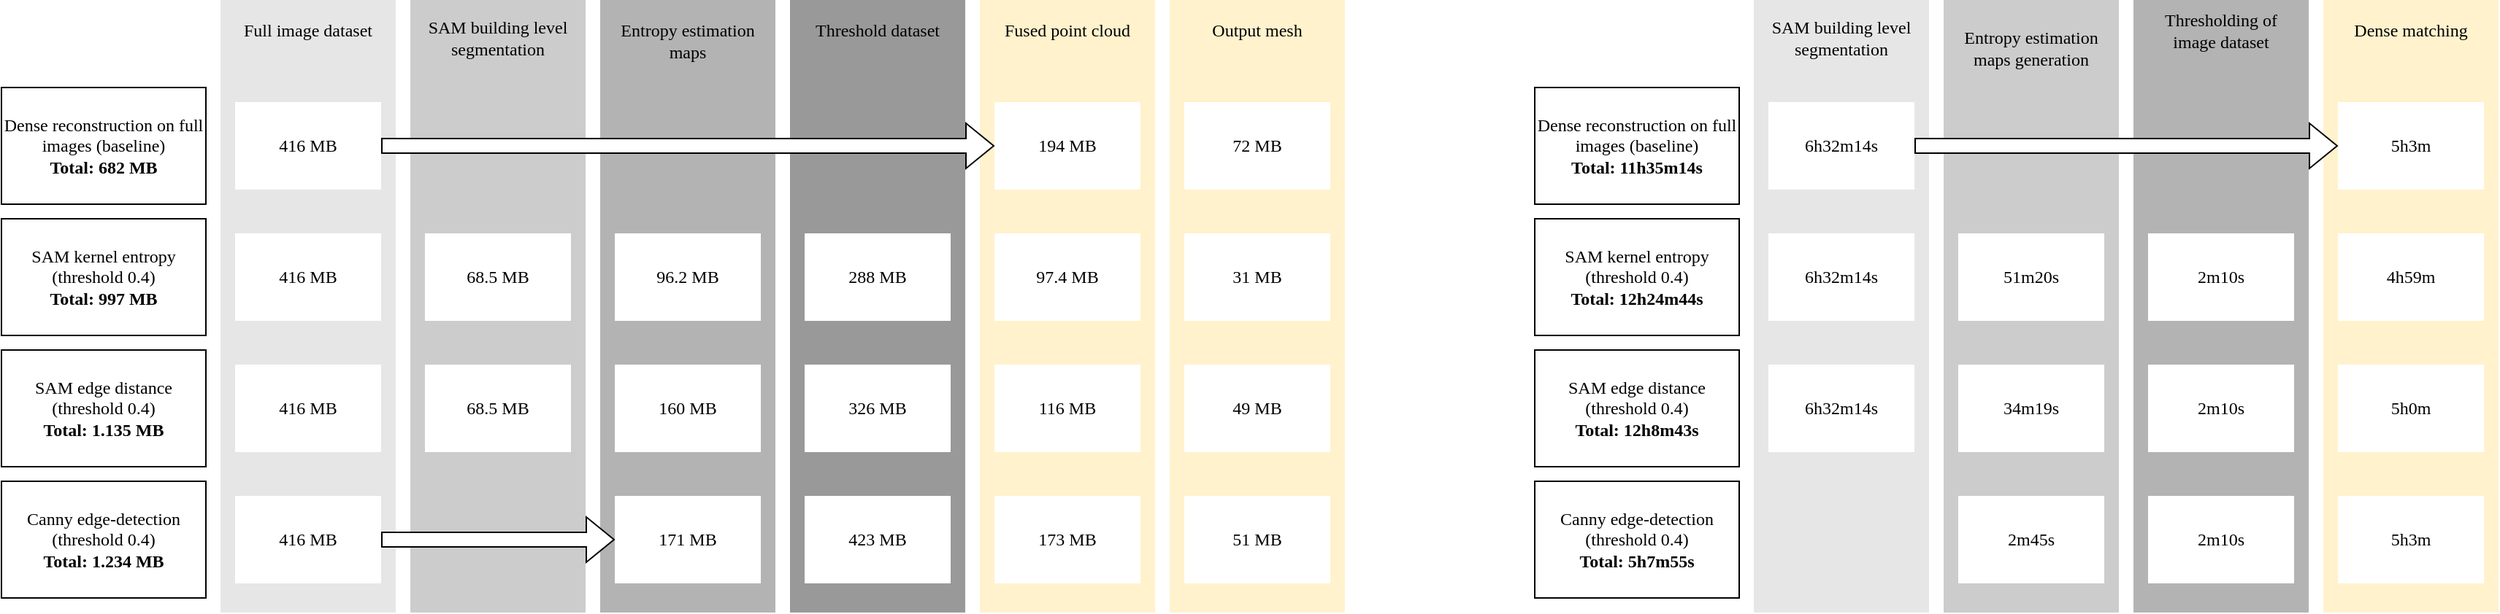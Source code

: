 <mxfile version="27.1.1">
  <diagram name="Pagina-1" id="PibKywe-5QiRDJx1qr3u">
    <mxGraphModel dx="2492" dy="863" grid="1" gridSize="10" guides="1" tooltips="1" connect="1" arrows="1" fold="1" page="1" pageScale="1" pageWidth="827" pageHeight="1169" math="0" shadow="0">
      <root>
        <mxCell id="0" />
        <mxCell id="1" parent="0" />
        <mxCell id="xroMDl2wZrzxg8p3OMbO-1" value="&lt;div style=&quot;text-align: justify;&quot;&gt;&lt;br&gt;&lt;/div&gt;" style="rounded=0;whiteSpace=wrap;html=1;fillColor=#E6E6E6;strokeColor=none;" vertex="1" parent="1">
          <mxGeometry x="90" y="60" width="120" height="420" as="geometry" />
        </mxCell>
        <mxCell id="xroMDl2wZrzxg8p3OMbO-2" value="&lt;font data-font-src=&quot;https://fonts.googleapis.com/css?family=montserrat&quot; face=&quot;montserrat&quot;&gt;Full image dataset&lt;/font&gt;" style="text;html=1;align=center;verticalAlign=middle;whiteSpace=wrap;rounded=0;" vertex="1" parent="1">
          <mxGeometry x="100" y="66" width="100" height="30" as="geometry" />
        </mxCell>
        <mxCell id="xroMDl2wZrzxg8p3OMbO-3" value="&lt;div style=&quot;text-align: justify;&quot;&gt;&lt;br&gt;&lt;/div&gt;" style="rounded=0;whiteSpace=wrap;html=1;fillColor=#CCCCCC;strokeColor=none;" vertex="1" parent="1">
          <mxGeometry x="220" y="60" width="120" height="420" as="geometry" />
        </mxCell>
        <mxCell id="xroMDl2wZrzxg8p3OMbO-4" value="&lt;font data-font-src=&quot;https://fonts.googleapis.com/css?family=montserrat&quot; face=&quot;montserrat&quot;&gt;SAM building level segmentation&lt;/font&gt;" style="text;html=1;align=center;verticalAlign=middle;whiteSpace=wrap;rounded=0;" vertex="1" parent="1">
          <mxGeometry x="230" y="71" width="100" height="30" as="geometry" />
        </mxCell>
        <mxCell id="xroMDl2wZrzxg8p3OMbO-5" value="&lt;div style=&quot;text-align: justify;&quot;&gt;&lt;br&gt;&lt;/div&gt;" style="rounded=0;whiteSpace=wrap;html=1;fillColor=#B3B3B3;strokeColor=none;" vertex="1" parent="1">
          <mxGeometry x="350" y="60" width="120" height="420" as="geometry" />
        </mxCell>
        <mxCell id="xroMDl2wZrzxg8p3OMbO-6" value="&lt;font data-font-src=&quot;https://fonts.googleapis.com/css?family=montserrat&quot; face=&quot;montserrat&quot;&gt;Entropy estimation maps&lt;/font&gt;" style="text;html=1;align=center;verticalAlign=middle;whiteSpace=wrap;rounded=0;" vertex="1" parent="1">
          <mxGeometry x="360" y="66" width="100" height="44" as="geometry" />
        </mxCell>
        <mxCell id="xroMDl2wZrzxg8p3OMbO-7" value="&lt;div style=&quot;text-align: justify;&quot;&gt;&lt;br&gt;&lt;/div&gt;" style="rounded=0;whiteSpace=wrap;html=1;fillColor=#999999;strokeColor=none;" vertex="1" parent="1">
          <mxGeometry x="480" y="60" width="120" height="420" as="geometry" />
        </mxCell>
        <mxCell id="xroMDl2wZrzxg8p3OMbO-8" value="&lt;font data-font-src=&quot;https://fonts.googleapis.com/css?family=montserrat&quot; face=&quot;montserrat&quot;&gt;Threshold dataset&lt;/font&gt;" style="text;html=1;align=center;verticalAlign=middle;whiteSpace=wrap;rounded=0;" vertex="1" parent="1">
          <mxGeometry x="490" y="66" width="100" height="30" as="geometry" />
        </mxCell>
        <mxCell id="xroMDl2wZrzxg8p3OMbO-9" value="&lt;div style=&quot;text-align: justify;&quot;&gt;&lt;br&gt;&lt;/div&gt;" style="rounded=0;whiteSpace=wrap;html=1;fillColor=#FFF2CC;strokeColor=none;" vertex="1" parent="1">
          <mxGeometry x="610" y="60" width="120" height="420" as="geometry" />
        </mxCell>
        <mxCell id="xroMDl2wZrzxg8p3OMbO-10" value="&lt;font data-font-src=&quot;https://fonts.googleapis.com/css?family=montserrat&quot; face=&quot;montserrat&quot;&gt;Fused point cloud&lt;/font&gt;" style="text;html=1;align=center;verticalAlign=middle;whiteSpace=wrap;rounded=0;" vertex="1" parent="1">
          <mxGeometry x="620" y="66" width="100" height="30" as="geometry" />
        </mxCell>
        <mxCell id="xroMDl2wZrzxg8p3OMbO-11" value="&lt;div style=&quot;text-align: justify;&quot;&gt;&lt;br&gt;&lt;/div&gt;" style="rounded=0;whiteSpace=wrap;html=1;fillColor=#FFF2CC;strokeColor=none;" vertex="1" parent="1">
          <mxGeometry x="740" y="60" width="120" height="420" as="geometry" />
        </mxCell>
        <mxCell id="xroMDl2wZrzxg8p3OMbO-12" value="&lt;font face=&quot;montserrat&quot;&gt;Output mesh&lt;/font&gt;" style="text;html=1;align=center;verticalAlign=middle;whiteSpace=wrap;rounded=0;" vertex="1" parent="1">
          <mxGeometry x="750" y="66" width="100" height="30" as="geometry" />
        </mxCell>
        <mxCell id="xroMDl2wZrzxg8p3OMbO-13" value="&lt;font data-font-src=&quot;https://fonts.googleapis.com/css?family=montserrat&quot; face=&quot;montserrat&quot;&gt;Dense reconstruction on full images (baseline)&lt;/font&gt;&lt;div&gt;&lt;font data-font-src=&quot;https://fonts.googleapis.com/css?family=montserrat&quot; face=&quot;montserrat&quot;&gt;&lt;b&gt;Total: 682 MB&lt;/b&gt;&lt;/font&gt;&lt;/div&gt;" style="rounded=0;whiteSpace=wrap;html=1;fillColor=#FFFFFF;" vertex="1" parent="1">
          <mxGeometry x="-60" y="120" width="140" height="80" as="geometry" />
        </mxCell>
        <mxCell id="xroMDl2wZrzxg8p3OMbO-14" value="&lt;font data-font-src=&quot;https://fonts.googleapis.com/css?family=montserrat&quot; face=&quot;montserrat&quot;&gt;SAM kernel entropy&lt;/font&gt;&lt;div&gt;&lt;font data-font-src=&quot;https://fonts.googleapis.com/css?family=montserrat&quot; face=&quot;montserrat&quot;&gt;(threshold 0.4)&lt;/font&gt;&lt;/div&gt;&lt;div&gt;&lt;font data-font-src=&quot;https://fonts.googleapis.com/css?family=montserrat&quot; face=&quot;montserrat&quot;&gt;&lt;b&gt;Total: 997 MB&lt;/b&gt;&lt;/font&gt;&lt;/div&gt;" style="rounded=0;whiteSpace=wrap;html=1;" vertex="1" parent="1">
          <mxGeometry x="-60" y="210" width="140" height="80" as="geometry" />
        </mxCell>
        <mxCell id="xroMDl2wZrzxg8p3OMbO-15" value="&lt;font face=&quot;montserrat&quot;&gt;SAM edge distance&lt;/font&gt;&lt;div&gt;&lt;font face=&quot;montserrat&quot;&gt;(threshold 0.4)&lt;/font&gt;&lt;/div&gt;&lt;div&gt;&lt;font face=&quot;montserrat&quot;&gt;&lt;b&gt;Total: 1.135 MB&lt;/b&gt;&lt;/font&gt;&lt;/div&gt;" style="rounded=0;whiteSpace=wrap;html=1;" vertex="1" parent="1">
          <mxGeometry x="-60" y="300" width="140" height="80" as="geometry" />
        </mxCell>
        <mxCell id="xroMDl2wZrzxg8p3OMbO-16" value="&lt;font face=&quot;montserrat&quot;&gt;Canny edge-detection&lt;/font&gt;&lt;div&gt;&lt;font face=&quot;montserrat&quot;&gt;(threshold 0.4)&lt;/font&gt;&lt;/div&gt;&lt;div&gt;&lt;font face=&quot;montserrat&quot;&gt;&lt;b&gt;Total: 1.234 MB&lt;/b&gt;&lt;/font&gt;&lt;/div&gt;" style="rounded=0;whiteSpace=wrap;html=1;" vertex="1" parent="1">
          <mxGeometry x="-60" y="390" width="140" height="80" as="geometry" />
        </mxCell>
        <mxCell id="xroMDl2wZrzxg8p3OMbO-17" value="&lt;font data-font-src=&quot;https://fonts.googleapis.com/css?family=montserrat&quot; face=&quot;montserrat&quot;&gt;416 MB&lt;/font&gt;" style="rounded=0;whiteSpace=wrap;html=1;fillColor=#FFFFFF;strokeColor=none;" vertex="1" parent="1">
          <mxGeometry x="100" y="130" width="100" height="60" as="geometry" />
        </mxCell>
        <mxCell id="xroMDl2wZrzxg8p3OMbO-23" value="&lt;font data-font-src=&quot;https://fonts.googleapis.com/css?family=montserrat&quot; face=&quot;montserrat&quot;&gt;416 MB&lt;/font&gt;" style="rounded=0;whiteSpace=wrap;html=1;fillColor=#FFFFFF;strokeColor=none;" vertex="1" parent="1">
          <mxGeometry x="100" y="220" width="100" height="60" as="geometry" />
        </mxCell>
        <mxCell id="xroMDl2wZrzxg8p3OMbO-24" value="&lt;font data-font-src=&quot;https://fonts.googleapis.com/css?family=montserrat&quot; face=&quot;montserrat&quot;&gt;416 MB&lt;/font&gt;" style="rounded=0;whiteSpace=wrap;html=1;fillColor=#FFFFFF;strokeColor=none;" vertex="1" parent="1">
          <mxGeometry x="100" y="310" width="100" height="60" as="geometry" />
        </mxCell>
        <mxCell id="xroMDl2wZrzxg8p3OMbO-25" value="&lt;font data-font-src=&quot;https://fonts.googleapis.com/css?family=montserrat&quot; face=&quot;montserrat&quot;&gt;416 MB&lt;/font&gt;" style="rounded=0;whiteSpace=wrap;html=1;fillColor=#FFFFFF;strokeColor=none;" vertex="1" parent="1">
          <mxGeometry x="100" y="400" width="100" height="60" as="geometry" />
        </mxCell>
        <mxCell id="xroMDl2wZrzxg8p3OMbO-26" value="&lt;font data-font-src=&quot;https://fonts.googleapis.com/css?family=montserrat&quot; face=&quot;montserrat&quot;&gt;68.5 MB&lt;/font&gt;" style="rounded=0;whiteSpace=wrap;html=1;fillColor=#FFFFFF;strokeColor=none;" vertex="1" parent="1">
          <mxGeometry x="230" y="310" width="100" height="60" as="geometry" />
        </mxCell>
        <mxCell id="xroMDl2wZrzxg8p3OMbO-27" value="&lt;font data-font-src=&quot;https://fonts.googleapis.com/css?family=montserrat&quot; face=&quot;montserrat&quot;&gt;68.5 MB&lt;/font&gt;" style="rounded=0;whiteSpace=wrap;html=1;fillColor=#FFFFFF;strokeColor=none;" vertex="1" parent="1">
          <mxGeometry x="230" y="220" width="100" height="60" as="geometry" />
        </mxCell>
        <mxCell id="xroMDl2wZrzxg8p3OMbO-28" value="&lt;font data-font-src=&quot;https://fonts.googleapis.com/css?family=montserrat&quot; face=&quot;montserrat&quot;&gt;96.2 MB&lt;/font&gt;" style="rounded=0;whiteSpace=wrap;html=1;fillColor=#FFFFFF;strokeColor=none;" vertex="1" parent="1">
          <mxGeometry x="360" y="220" width="100" height="60" as="geometry" />
        </mxCell>
        <mxCell id="xroMDl2wZrzxg8p3OMbO-29" value="&lt;font data-font-src=&quot;https://fonts.googleapis.com/css?family=montserrat&quot; face=&quot;montserrat&quot;&gt;160 MB&lt;/font&gt;" style="rounded=0;whiteSpace=wrap;html=1;fillColor=#FFFFFF;strokeColor=none;" vertex="1" parent="1">
          <mxGeometry x="360" y="310" width="100" height="60" as="geometry" />
        </mxCell>
        <mxCell id="xroMDl2wZrzxg8p3OMbO-30" value="&lt;font data-font-src=&quot;https://fonts.googleapis.com/css?family=montserrat&quot; face=&quot;montserrat&quot;&gt;171 MB&lt;/font&gt;" style="rounded=0;whiteSpace=wrap;html=1;fillColor=#FFFFFF;strokeColor=none;" vertex="1" parent="1">
          <mxGeometry x="360" y="400" width="100" height="60" as="geometry" />
        </mxCell>
        <mxCell id="xroMDl2wZrzxg8p3OMbO-32" value="&lt;font data-font-src=&quot;https://fonts.googleapis.com/css?family=montserrat&quot; face=&quot;montserrat&quot;&gt;288 MB&lt;/font&gt;" style="rounded=0;whiteSpace=wrap;html=1;fillColor=#FFFFFF;strokeColor=none;" vertex="1" parent="1">
          <mxGeometry x="490" y="220" width="100" height="60" as="geometry" />
        </mxCell>
        <mxCell id="xroMDl2wZrzxg8p3OMbO-33" value="&lt;font data-font-src=&quot;https://fonts.googleapis.com/css?family=montserrat&quot; face=&quot;montserrat&quot;&gt;326 MB&lt;/font&gt;" style="rounded=0;whiteSpace=wrap;html=1;fillColor=#FFFFFF;strokeColor=none;" vertex="1" parent="1">
          <mxGeometry x="490" y="310" width="100" height="60" as="geometry" />
        </mxCell>
        <mxCell id="xroMDl2wZrzxg8p3OMbO-34" value="&lt;font data-font-src=&quot;https://fonts.googleapis.com/css?family=montserrat&quot; face=&quot;montserrat&quot;&gt;423 MB&lt;/font&gt;" style="rounded=0;whiteSpace=wrap;html=1;fillColor=#FFFFFF;strokeColor=none;" vertex="1" parent="1">
          <mxGeometry x="490" y="400" width="100" height="60" as="geometry" />
        </mxCell>
        <mxCell id="xroMDl2wZrzxg8p3OMbO-35" value="&lt;font data-font-src=&quot;https://fonts.googleapis.com/css?family=montserrat&quot; face=&quot;montserrat&quot;&gt;194 MB&lt;/font&gt;" style="rounded=0;whiteSpace=wrap;html=1;fillColor=#FFFFFF;strokeColor=none;" vertex="1" parent="1">
          <mxGeometry x="620" y="130" width="100" height="60" as="geometry" />
        </mxCell>
        <mxCell id="xroMDl2wZrzxg8p3OMbO-36" value="&lt;font data-font-src=&quot;https://fonts.googleapis.com/css?family=montserrat&quot; face=&quot;montserrat&quot;&gt;97.4 MB&lt;/font&gt;" style="rounded=0;whiteSpace=wrap;html=1;fillColor=#FFFFFF;strokeColor=none;" vertex="1" parent="1">
          <mxGeometry x="620" y="220" width="100" height="60" as="geometry" />
        </mxCell>
        <mxCell id="xroMDl2wZrzxg8p3OMbO-37" value="&lt;font data-font-src=&quot;https://fonts.googleapis.com/css?family=montserrat&quot; face=&quot;montserrat&quot;&gt;116 MB&lt;/font&gt;" style="rounded=0;whiteSpace=wrap;html=1;fillColor=#FFFFFF;strokeColor=none;" vertex="1" parent="1">
          <mxGeometry x="620" y="310" width="100" height="60" as="geometry" />
        </mxCell>
        <mxCell id="xroMDl2wZrzxg8p3OMbO-38" value="&lt;font data-font-src=&quot;https://fonts.googleapis.com/css?family=montserrat&quot; face=&quot;montserrat&quot;&gt;173 MB&lt;/font&gt;" style="rounded=0;whiteSpace=wrap;html=1;fillColor=#FFFFFF;strokeColor=none;" vertex="1" parent="1">
          <mxGeometry x="620" y="400" width="100" height="60" as="geometry" />
        </mxCell>
        <mxCell id="xroMDl2wZrzxg8p3OMbO-39" value="&lt;font data-font-src=&quot;https://fonts.googleapis.com/css?family=montserrat&quot; face=&quot;montserrat&quot;&gt;72 MB&lt;/font&gt;" style="rounded=0;whiteSpace=wrap;html=1;fillColor=#FFFFFF;strokeColor=none;" vertex="1" parent="1">
          <mxGeometry x="750" y="130" width="100" height="60" as="geometry" />
        </mxCell>
        <mxCell id="xroMDl2wZrzxg8p3OMbO-40" value="&lt;font data-font-src=&quot;https://fonts.googleapis.com/css?family=montserrat&quot; face=&quot;montserrat&quot;&gt;31 MB&lt;/font&gt;" style="rounded=0;whiteSpace=wrap;html=1;fillColor=#FFFFFF;strokeColor=none;" vertex="1" parent="1">
          <mxGeometry x="750" y="220" width="100" height="60" as="geometry" />
        </mxCell>
        <mxCell id="xroMDl2wZrzxg8p3OMbO-41" value="&lt;font data-font-src=&quot;https://fonts.googleapis.com/css?family=montserrat&quot; face=&quot;montserrat&quot;&gt;49 MB&lt;/font&gt;" style="rounded=0;whiteSpace=wrap;html=1;fillColor=#FFFFFF;strokeColor=none;" vertex="1" parent="1">
          <mxGeometry x="750" y="310" width="100" height="60" as="geometry" />
        </mxCell>
        <mxCell id="xroMDl2wZrzxg8p3OMbO-42" value="&lt;font data-font-src=&quot;https://fonts.googleapis.com/css?family=montserrat&quot; face=&quot;montserrat&quot;&gt;51 MB&lt;/font&gt;" style="rounded=0;whiteSpace=wrap;html=1;fillColor=#FFFFFF;strokeColor=none;" vertex="1" parent="1">
          <mxGeometry x="750" y="400" width="100" height="60" as="geometry" />
        </mxCell>
        <mxCell id="xroMDl2wZrzxg8p3OMbO-43" value="" style="shape=flexArrow;endArrow=classic;html=1;rounded=0;exitX=1;exitY=0.5;exitDx=0;exitDy=0;entryX=0;entryY=0.5;entryDx=0;entryDy=0;fillColor=#FFFFFF;" edge="1" parent="1" source="xroMDl2wZrzxg8p3OMbO-17" target="xroMDl2wZrzxg8p3OMbO-35">
          <mxGeometry width="50" height="50" relative="1" as="geometry">
            <mxPoint x="450" y="290" as="sourcePoint" />
            <mxPoint x="500" y="240" as="targetPoint" />
          </mxGeometry>
        </mxCell>
        <mxCell id="xroMDl2wZrzxg8p3OMbO-45" value="" style="shape=flexArrow;endArrow=classic;html=1;rounded=0;exitX=1;exitY=0.5;exitDx=0;exitDy=0;fillColor=#FFFFFF;" edge="1" parent="1" source="xroMDl2wZrzxg8p3OMbO-25">
          <mxGeometry width="50" height="50" relative="1" as="geometry">
            <mxPoint x="210" y="429.58" as="sourcePoint" />
            <mxPoint x="360" y="430" as="targetPoint" />
          </mxGeometry>
        </mxCell>
        <mxCell id="xroMDl2wZrzxg8p3OMbO-46" value="&lt;div style=&quot;text-align: justify;&quot;&gt;&lt;br&gt;&lt;/div&gt;" style="rounded=0;whiteSpace=wrap;html=1;fillColor=#E6E6E6;strokeColor=none;" vertex="1" parent="1">
          <mxGeometry x="1140" y="60" width="120" height="420" as="geometry" />
        </mxCell>
        <mxCell id="xroMDl2wZrzxg8p3OMbO-48" value="&lt;div style=&quot;text-align: justify;&quot;&gt;&lt;br&gt;&lt;/div&gt;" style="rounded=0;whiteSpace=wrap;html=1;fillColor=#CCCCCC;strokeColor=none;" vertex="1" parent="1">
          <mxGeometry x="1270" y="60" width="120" height="420" as="geometry" />
        </mxCell>
        <mxCell id="xroMDl2wZrzxg8p3OMbO-49" value="&lt;font data-font-src=&quot;https://fonts.googleapis.com/css?family=montserrat&quot; face=&quot;montserrat&quot;&gt;SAM building level segmentation&lt;/font&gt;" style="text;html=1;align=center;verticalAlign=middle;whiteSpace=wrap;rounded=0;" vertex="1" parent="1">
          <mxGeometry x="1150" y="71" width="100" height="30" as="geometry" />
        </mxCell>
        <mxCell id="xroMDl2wZrzxg8p3OMbO-50" value="&lt;div style=&quot;text-align: justify;&quot;&gt;&lt;br&gt;&lt;/div&gt;" style="rounded=0;whiteSpace=wrap;html=1;fillColor=#B3B3B3;strokeColor=none;" vertex="1" parent="1">
          <mxGeometry x="1400" y="60" width="120" height="420" as="geometry" />
        </mxCell>
        <mxCell id="xroMDl2wZrzxg8p3OMbO-51" value="&lt;font data-font-src=&quot;https://fonts.googleapis.com/css?family=montserrat&quot; face=&quot;montserrat&quot;&gt;Entropy estimation maps generation&lt;/font&gt;" style="text;html=1;align=center;verticalAlign=middle;whiteSpace=wrap;rounded=0;" vertex="1" parent="1">
          <mxGeometry x="1280" y="66" width="100" height="54" as="geometry" />
        </mxCell>
        <mxCell id="xroMDl2wZrzxg8p3OMbO-53" value="&lt;font data-font-src=&quot;https://fonts.googleapis.com/css?family=montserrat&quot; face=&quot;montserrat&quot;&gt;Thresholding of image dataset&lt;/font&gt;" style="text;html=1;align=center;verticalAlign=middle;whiteSpace=wrap;rounded=0;" vertex="1" parent="1">
          <mxGeometry x="1410" y="66" width="100" height="30" as="geometry" />
        </mxCell>
        <mxCell id="xroMDl2wZrzxg8p3OMbO-54" value="&lt;div style=&quot;text-align: justify;&quot;&gt;&lt;br&gt;&lt;/div&gt;" style="rounded=0;whiteSpace=wrap;html=1;fillColor=#FFF2CC;strokeColor=none;" vertex="1" parent="1">
          <mxGeometry x="1530" y="60" width="120" height="420" as="geometry" />
        </mxCell>
        <mxCell id="xroMDl2wZrzxg8p3OMbO-55" value="&lt;font data-font-src=&quot;https://fonts.googleapis.com/css?family=montserrat&quot; face=&quot;montserrat&quot;&gt;Dense matching&lt;/font&gt;" style="text;html=1;align=center;verticalAlign=middle;whiteSpace=wrap;rounded=0;" vertex="1" parent="1">
          <mxGeometry x="1540" y="66" width="100" height="30" as="geometry" />
        </mxCell>
        <mxCell id="xroMDl2wZrzxg8p3OMbO-58" value="&lt;font data-font-src=&quot;https://fonts.googleapis.com/css?family=montserrat&quot; face=&quot;montserrat&quot;&gt;Dense reconstruction on full images (baseline)&lt;/font&gt;&lt;div&gt;&lt;font data-font-src=&quot;https://fonts.googleapis.com/css?family=montserrat&quot; face=&quot;montserrat&quot;&gt;&lt;b&gt;Total: 11h35m14s&lt;/b&gt;&lt;/font&gt;&lt;/div&gt;" style="rounded=0;whiteSpace=wrap;html=1;fillColor=#FFFFFF;" vertex="1" parent="1">
          <mxGeometry x="990" y="120" width="140" height="80" as="geometry" />
        </mxCell>
        <mxCell id="xroMDl2wZrzxg8p3OMbO-59" value="&lt;font data-font-src=&quot;https://fonts.googleapis.com/css?family=montserrat&quot; face=&quot;montserrat&quot;&gt;SAM kernel entropy&lt;/font&gt;&lt;div&gt;&lt;font data-font-src=&quot;https://fonts.googleapis.com/css?family=montserrat&quot; face=&quot;montserrat&quot;&gt;(threshold 0.4)&lt;/font&gt;&lt;/div&gt;&lt;div&gt;&lt;font data-font-src=&quot;https://fonts.googleapis.com/css?family=montserrat&quot; face=&quot;montserrat&quot;&gt;&lt;b&gt;Total: 12h24m44s&lt;/b&gt;&lt;/font&gt;&lt;/div&gt;" style="rounded=0;whiteSpace=wrap;html=1;" vertex="1" parent="1">
          <mxGeometry x="990" y="210" width="140" height="80" as="geometry" />
        </mxCell>
        <mxCell id="xroMDl2wZrzxg8p3OMbO-60" value="&lt;font face=&quot;montserrat&quot;&gt;SAM edge distance&lt;/font&gt;&lt;div&gt;&lt;font face=&quot;montserrat&quot;&gt;(threshold 0.4)&lt;/font&gt;&lt;/div&gt;&lt;div&gt;&lt;font face=&quot;montserrat&quot;&gt;&lt;b&gt;Total: 12h8m43s&lt;/b&gt;&lt;/font&gt;&lt;/div&gt;" style="rounded=0;whiteSpace=wrap;html=1;" vertex="1" parent="1">
          <mxGeometry x="990" y="300" width="140" height="80" as="geometry" />
        </mxCell>
        <mxCell id="xroMDl2wZrzxg8p3OMbO-61" value="&lt;font face=&quot;montserrat&quot;&gt;Canny edge-detection&lt;/font&gt;&lt;div&gt;&lt;font face=&quot;montserrat&quot;&gt;(threshold 0.4)&lt;/font&gt;&lt;/div&gt;&lt;div&gt;&lt;font face=&quot;montserrat&quot;&gt;&lt;b&gt;Total: 5h7m55s&lt;/b&gt;&lt;/font&gt;&lt;/div&gt;" style="rounded=0;whiteSpace=wrap;html=1;" vertex="1" parent="1">
          <mxGeometry x="990" y="390" width="140" height="80" as="geometry" />
        </mxCell>
        <mxCell id="xroMDl2wZrzxg8p3OMbO-62" value="&lt;font data-font-src=&quot;https://fonts.googleapis.com/css?family=montserrat&quot; face=&quot;montserrat&quot;&gt;6h32m14s&lt;/font&gt;" style="rounded=0;whiteSpace=wrap;html=1;fillColor=#FFFFFF;strokeColor=none;" vertex="1" parent="1">
          <mxGeometry x="1150" y="130" width="100" height="60" as="geometry" />
        </mxCell>
        <mxCell id="xroMDl2wZrzxg8p3OMbO-66" value="&lt;font face=&quot;montserrat&quot;&gt;34m19s&lt;/font&gt;" style="rounded=0;whiteSpace=wrap;html=1;fillColor=#FFFFFF;strokeColor=none;" vertex="1" parent="1">
          <mxGeometry x="1280" y="310" width="100" height="60" as="geometry" />
        </mxCell>
        <mxCell id="xroMDl2wZrzxg8p3OMbO-67" value="&lt;font data-font-src=&quot;https://fonts.googleapis.com/css?family=montserrat&quot; face=&quot;montserrat&quot;&gt;51m20s&lt;/font&gt;" style="rounded=0;whiteSpace=wrap;html=1;fillColor=#FFFFFF;strokeColor=none;" vertex="1" parent="1">
          <mxGeometry x="1280" y="220" width="100" height="60" as="geometry" />
        </mxCell>
        <mxCell id="xroMDl2wZrzxg8p3OMbO-68" value="&lt;font data-font-src=&quot;https://fonts.googleapis.com/css?family=montserrat&quot; face=&quot;montserrat&quot;&gt;2m10s&lt;/font&gt;" style="rounded=0;whiteSpace=wrap;html=1;fillColor=#FFFFFF;strokeColor=none;" vertex="1" parent="1">
          <mxGeometry x="1410" y="220" width="100" height="60" as="geometry" />
        </mxCell>
        <mxCell id="xroMDl2wZrzxg8p3OMbO-69" value="&lt;font data-font-src=&quot;https://fonts.googleapis.com/css?family=montserrat&quot; face=&quot;montserrat&quot;&gt;2m10s&lt;/font&gt;" style="rounded=0;whiteSpace=wrap;html=1;fillColor=#FFFFFF;strokeColor=none;" vertex="1" parent="1">
          <mxGeometry x="1410" y="310" width="100" height="60" as="geometry" />
        </mxCell>
        <mxCell id="xroMDl2wZrzxg8p3OMbO-70" value="&lt;font data-font-src=&quot;https://fonts.googleapis.com/css?family=montserrat&quot; face=&quot;montserrat&quot;&gt;2m10s&lt;/font&gt;" style="rounded=0;whiteSpace=wrap;html=1;fillColor=#FFFFFF;strokeColor=none;" vertex="1" parent="1">
          <mxGeometry x="1410" y="400" width="100" height="60" as="geometry" />
        </mxCell>
        <mxCell id="xroMDl2wZrzxg8p3OMbO-74" value="&lt;font data-font-src=&quot;https://fonts.googleapis.com/css?family=montserrat&quot; face=&quot;montserrat&quot;&gt;5h3m&lt;/font&gt;" style="rounded=0;whiteSpace=wrap;html=1;fillColor=#FFFFFF;strokeColor=none;" vertex="1" parent="1">
          <mxGeometry x="1540" y="130" width="100" height="60" as="geometry" />
        </mxCell>
        <mxCell id="xroMDl2wZrzxg8p3OMbO-75" value="&lt;font data-font-src=&quot;https://fonts.googleapis.com/css?family=montserrat&quot; face=&quot;montserrat&quot;&gt;4h59m&lt;/font&gt;" style="rounded=0;whiteSpace=wrap;html=1;fillColor=#FFFFFF;strokeColor=none;" vertex="1" parent="1">
          <mxGeometry x="1540" y="220" width="100" height="60" as="geometry" />
        </mxCell>
        <mxCell id="xroMDl2wZrzxg8p3OMbO-76" value="&lt;font data-font-src=&quot;https://fonts.googleapis.com/css?family=montserrat&quot; face=&quot;montserrat&quot;&gt;5h0m&lt;/font&gt;" style="rounded=0;whiteSpace=wrap;html=1;fillColor=#FFFFFF;strokeColor=none;" vertex="1" parent="1">
          <mxGeometry x="1540" y="310" width="100" height="60" as="geometry" />
        </mxCell>
        <mxCell id="xroMDl2wZrzxg8p3OMbO-77" value="&lt;font data-font-src=&quot;https://fonts.googleapis.com/css?family=montserrat&quot; face=&quot;montserrat&quot;&gt;5h3m&lt;/font&gt;" style="rounded=0;whiteSpace=wrap;html=1;fillColor=#FFFFFF;strokeColor=none;" vertex="1" parent="1">
          <mxGeometry x="1540" y="400" width="100" height="60" as="geometry" />
        </mxCell>
        <mxCell id="xroMDl2wZrzxg8p3OMbO-82" value="" style="shape=flexArrow;endArrow=classic;html=1;rounded=0;exitX=1;exitY=0.5;exitDx=0;exitDy=0;entryX=0;entryY=0.5;entryDx=0;entryDy=0;fillColor=#FFFFFF;" edge="1" parent="1" source="xroMDl2wZrzxg8p3OMbO-62" target="xroMDl2wZrzxg8p3OMbO-74">
          <mxGeometry width="50" height="50" relative="1" as="geometry">
            <mxPoint x="1500" y="290" as="sourcePoint" />
            <mxPoint x="1550" y="240" as="targetPoint" />
          </mxGeometry>
        </mxCell>
        <mxCell id="xroMDl2wZrzxg8p3OMbO-87" value="&lt;font data-font-src=&quot;https://fonts.googleapis.com/css?family=montserrat&quot; face=&quot;montserrat&quot;&gt;6h32m14s&lt;/font&gt;" style="rounded=0;whiteSpace=wrap;html=1;fillColor=#FFFFFF;strokeColor=none;" vertex="1" parent="1">
          <mxGeometry x="1150" y="220" width="100" height="60" as="geometry" />
        </mxCell>
        <mxCell id="xroMDl2wZrzxg8p3OMbO-88" value="&lt;font data-font-src=&quot;https://fonts.googleapis.com/css?family=montserrat&quot; face=&quot;montserrat&quot;&gt;6h32m14s&lt;/font&gt;" style="rounded=0;whiteSpace=wrap;html=1;fillColor=#FFFFFF;strokeColor=none;" vertex="1" parent="1">
          <mxGeometry x="1150" y="310" width="100" height="60" as="geometry" />
        </mxCell>
        <mxCell id="xroMDl2wZrzxg8p3OMbO-90" value="&lt;font data-font-src=&quot;https://fonts.googleapis.com/css?family=montserrat&quot; face=&quot;montserrat&quot;&gt;2m45s&lt;/font&gt;" style="rounded=0;whiteSpace=wrap;html=1;fillColor=#FFFFFF;strokeColor=none;" vertex="1" parent="1">
          <mxGeometry x="1280" y="400" width="100" height="60" as="geometry" />
        </mxCell>
      </root>
    </mxGraphModel>
  </diagram>
</mxfile>
